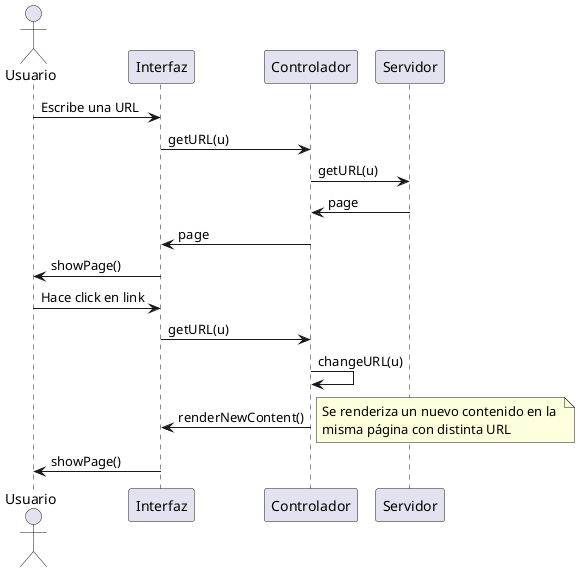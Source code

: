 @startuml
actor Usuario

Usuario -> Interfaz: Escribe una URL
Interfaz -> Controlador: getURL(u)
Controlador -> Servidor: getURL(u)

Servidor -> Controlador: page
Controlador -> Interfaz: page
Interfaz -> Usuario: showPage()

Usuario -> Interfaz: Hace click en link
Interfaz -> Controlador: getURL(u)
Controlador -> Controlador: changeURL(u)
Controlador -> Interfaz: renderNewContent()

note right
Se renderiza un nuevo contenido en la 
misma página con distinta URL
end note

Interfaz -> Usuario: showPage()
@enduml